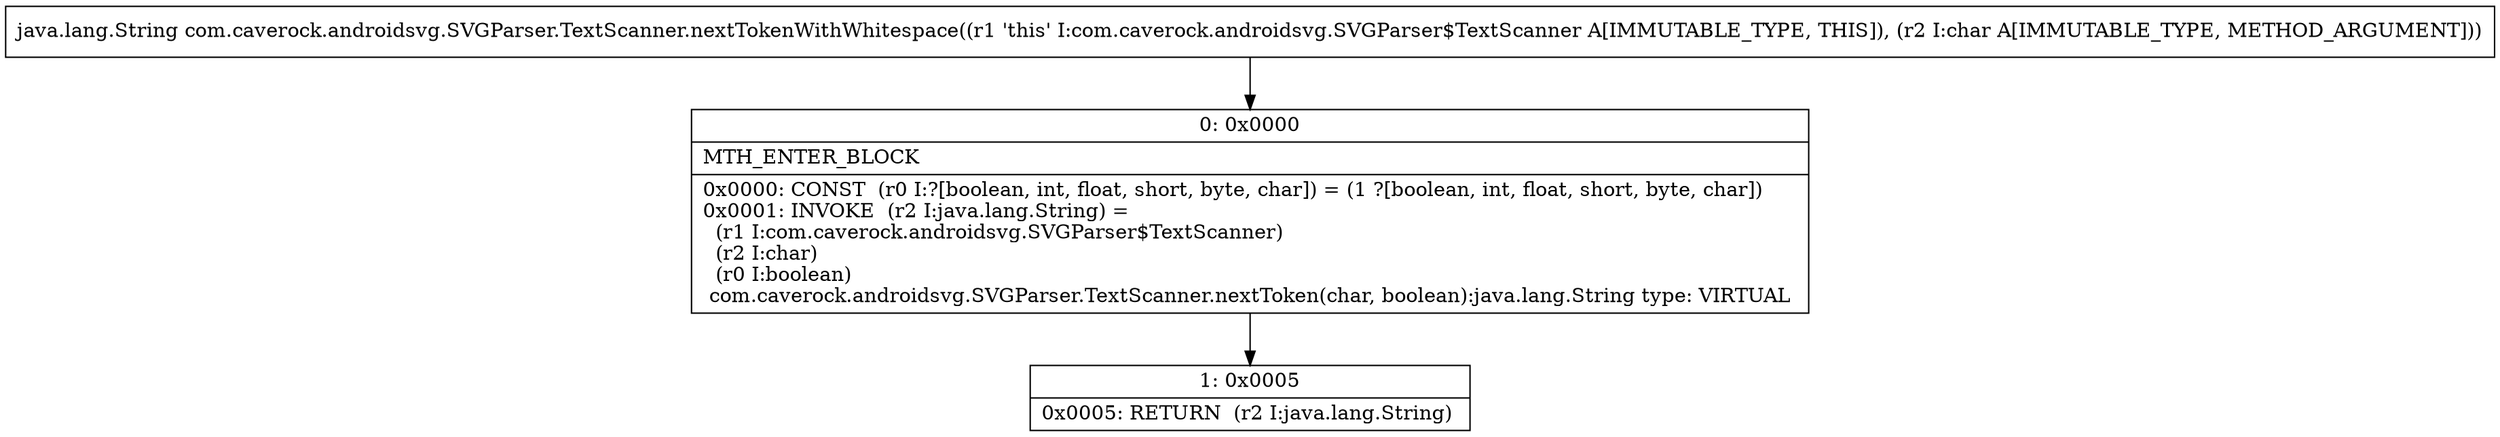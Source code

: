 digraph "CFG forcom.caverock.androidsvg.SVGParser.TextScanner.nextTokenWithWhitespace(C)Ljava\/lang\/String;" {
Node_0 [shape=record,label="{0\:\ 0x0000|MTH_ENTER_BLOCK\l|0x0000: CONST  (r0 I:?[boolean, int, float, short, byte, char]) = (1 ?[boolean, int, float, short, byte, char]) \l0x0001: INVOKE  (r2 I:java.lang.String) = \l  (r1 I:com.caverock.androidsvg.SVGParser$TextScanner)\l  (r2 I:char)\l  (r0 I:boolean)\l com.caverock.androidsvg.SVGParser.TextScanner.nextToken(char, boolean):java.lang.String type: VIRTUAL \l}"];
Node_1 [shape=record,label="{1\:\ 0x0005|0x0005: RETURN  (r2 I:java.lang.String) \l}"];
MethodNode[shape=record,label="{java.lang.String com.caverock.androidsvg.SVGParser.TextScanner.nextTokenWithWhitespace((r1 'this' I:com.caverock.androidsvg.SVGParser$TextScanner A[IMMUTABLE_TYPE, THIS]), (r2 I:char A[IMMUTABLE_TYPE, METHOD_ARGUMENT])) }"];
MethodNode -> Node_0;
Node_0 -> Node_1;
}

